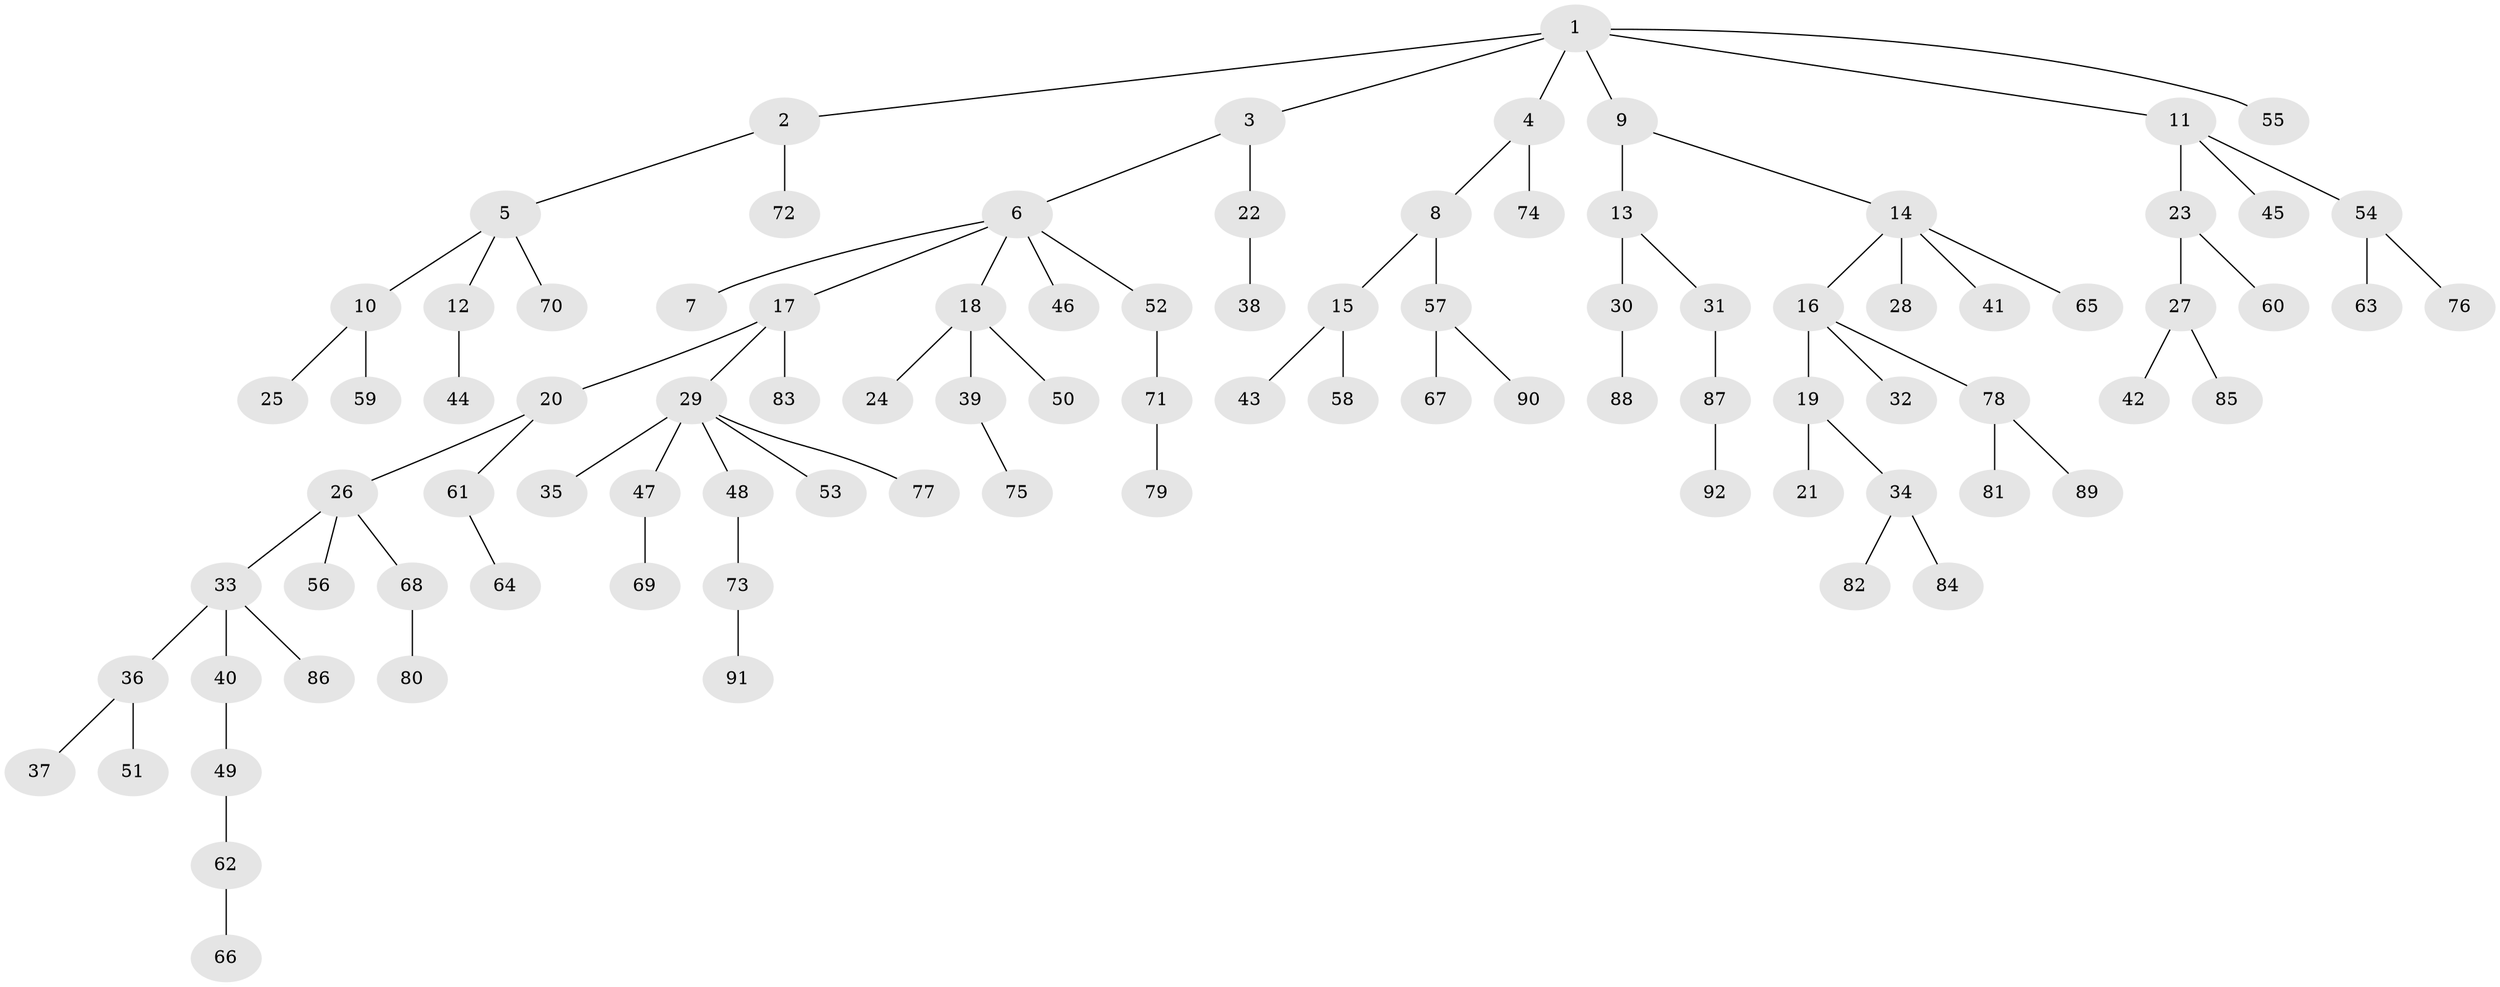 // Generated by graph-tools (version 1.1) at 2025/36/03/09/25 02:36:41]
// undirected, 92 vertices, 91 edges
graph export_dot {
graph [start="1"]
  node [color=gray90,style=filled];
  1;
  2;
  3;
  4;
  5;
  6;
  7;
  8;
  9;
  10;
  11;
  12;
  13;
  14;
  15;
  16;
  17;
  18;
  19;
  20;
  21;
  22;
  23;
  24;
  25;
  26;
  27;
  28;
  29;
  30;
  31;
  32;
  33;
  34;
  35;
  36;
  37;
  38;
  39;
  40;
  41;
  42;
  43;
  44;
  45;
  46;
  47;
  48;
  49;
  50;
  51;
  52;
  53;
  54;
  55;
  56;
  57;
  58;
  59;
  60;
  61;
  62;
  63;
  64;
  65;
  66;
  67;
  68;
  69;
  70;
  71;
  72;
  73;
  74;
  75;
  76;
  77;
  78;
  79;
  80;
  81;
  82;
  83;
  84;
  85;
  86;
  87;
  88;
  89;
  90;
  91;
  92;
  1 -- 2;
  1 -- 3;
  1 -- 4;
  1 -- 9;
  1 -- 11;
  1 -- 55;
  2 -- 5;
  2 -- 72;
  3 -- 6;
  3 -- 22;
  4 -- 8;
  4 -- 74;
  5 -- 10;
  5 -- 12;
  5 -- 70;
  6 -- 7;
  6 -- 17;
  6 -- 18;
  6 -- 46;
  6 -- 52;
  8 -- 15;
  8 -- 57;
  9 -- 13;
  9 -- 14;
  10 -- 25;
  10 -- 59;
  11 -- 23;
  11 -- 45;
  11 -- 54;
  12 -- 44;
  13 -- 30;
  13 -- 31;
  14 -- 16;
  14 -- 28;
  14 -- 41;
  14 -- 65;
  15 -- 43;
  15 -- 58;
  16 -- 19;
  16 -- 32;
  16 -- 78;
  17 -- 20;
  17 -- 29;
  17 -- 83;
  18 -- 24;
  18 -- 39;
  18 -- 50;
  19 -- 21;
  19 -- 34;
  20 -- 26;
  20 -- 61;
  22 -- 38;
  23 -- 27;
  23 -- 60;
  26 -- 33;
  26 -- 56;
  26 -- 68;
  27 -- 42;
  27 -- 85;
  29 -- 35;
  29 -- 47;
  29 -- 48;
  29 -- 53;
  29 -- 77;
  30 -- 88;
  31 -- 87;
  33 -- 36;
  33 -- 40;
  33 -- 86;
  34 -- 82;
  34 -- 84;
  36 -- 37;
  36 -- 51;
  39 -- 75;
  40 -- 49;
  47 -- 69;
  48 -- 73;
  49 -- 62;
  52 -- 71;
  54 -- 63;
  54 -- 76;
  57 -- 67;
  57 -- 90;
  61 -- 64;
  62 -- 66;
  68 -- 80;
  71 -- 79;
  73 -- 91;
  78 -- 81;
  78 -- 89;
  87 -- 92;
}
